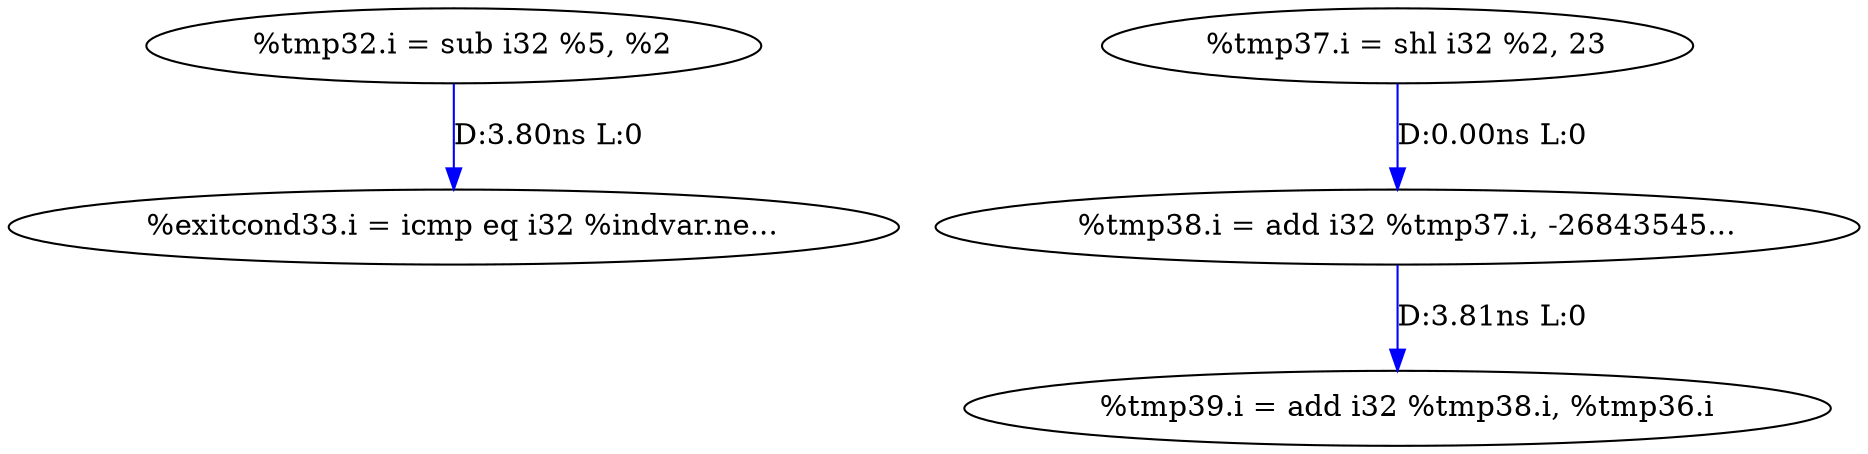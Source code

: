 digraph {
Node0xb1b8c58[label="  %exitcond33.i = icmp eq i32 %indvar.ne..."];
Node0xb1bf420[label="  %tmp32.i = sub i32 %5, %2"];
Node0xb1bf420 -> Node0xb1b8c58[label="D:3.80ns L:0",color=blue];
Node0xb1bf598[label="  %tmp38.i = add i32 %tmp37.i, -26843545..."];
Node0xb1bf4f8[label="  %tmp37.i = shl i32 %2, 23"];
Node0xb1bf4f8 -> Node0xb1bf598[label="D:0.00ns L:0",color=blue];
Node0xb1b9018[label="  %tmp39.i = add i32 %tmp38.i, %tmp36.i"];
Node0xb1bf598 -> Node0xb1b9018[label="D:3.81ns L:0",color=blue];
}
